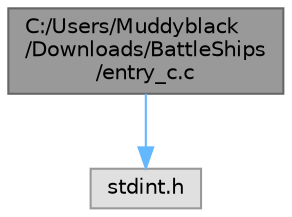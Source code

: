 digraph "C:/Users/Muddyblack/Downloads/BattleShips/entry_c.c"
{
 // LATEX_PDF_SIZE
  bgcolor="transparent";
  edge [fontname=Helvetica,fontsize=10,labelfontname=Helvetica,labelfontsize=10];
  node [fontname=Helvetica,fontsize=10,shape=box,height=0.2,width=0.4];
  Node1 [id="Node000001",label="C:/Users/Muddyblack\l/Downloads/BattleShips\l/entry_c.c",height=0.2,width=0.4,color="gray40", fillcolor="grey60", style="filled", fontcolor="black",tooltip="ARM Cortex M0 C-Entry Point."];
  Node1 -> Node2 [id="edge1_Node000001_Node000002",color="steelblue1",style="solid",tooltip=" "];
  Node2 [id="Node000002",label="stdint.h",height=0.2,width=0.4,color="grey60", fillcolor="#E0E0E0", style="filled",tooltip=" "];
}
